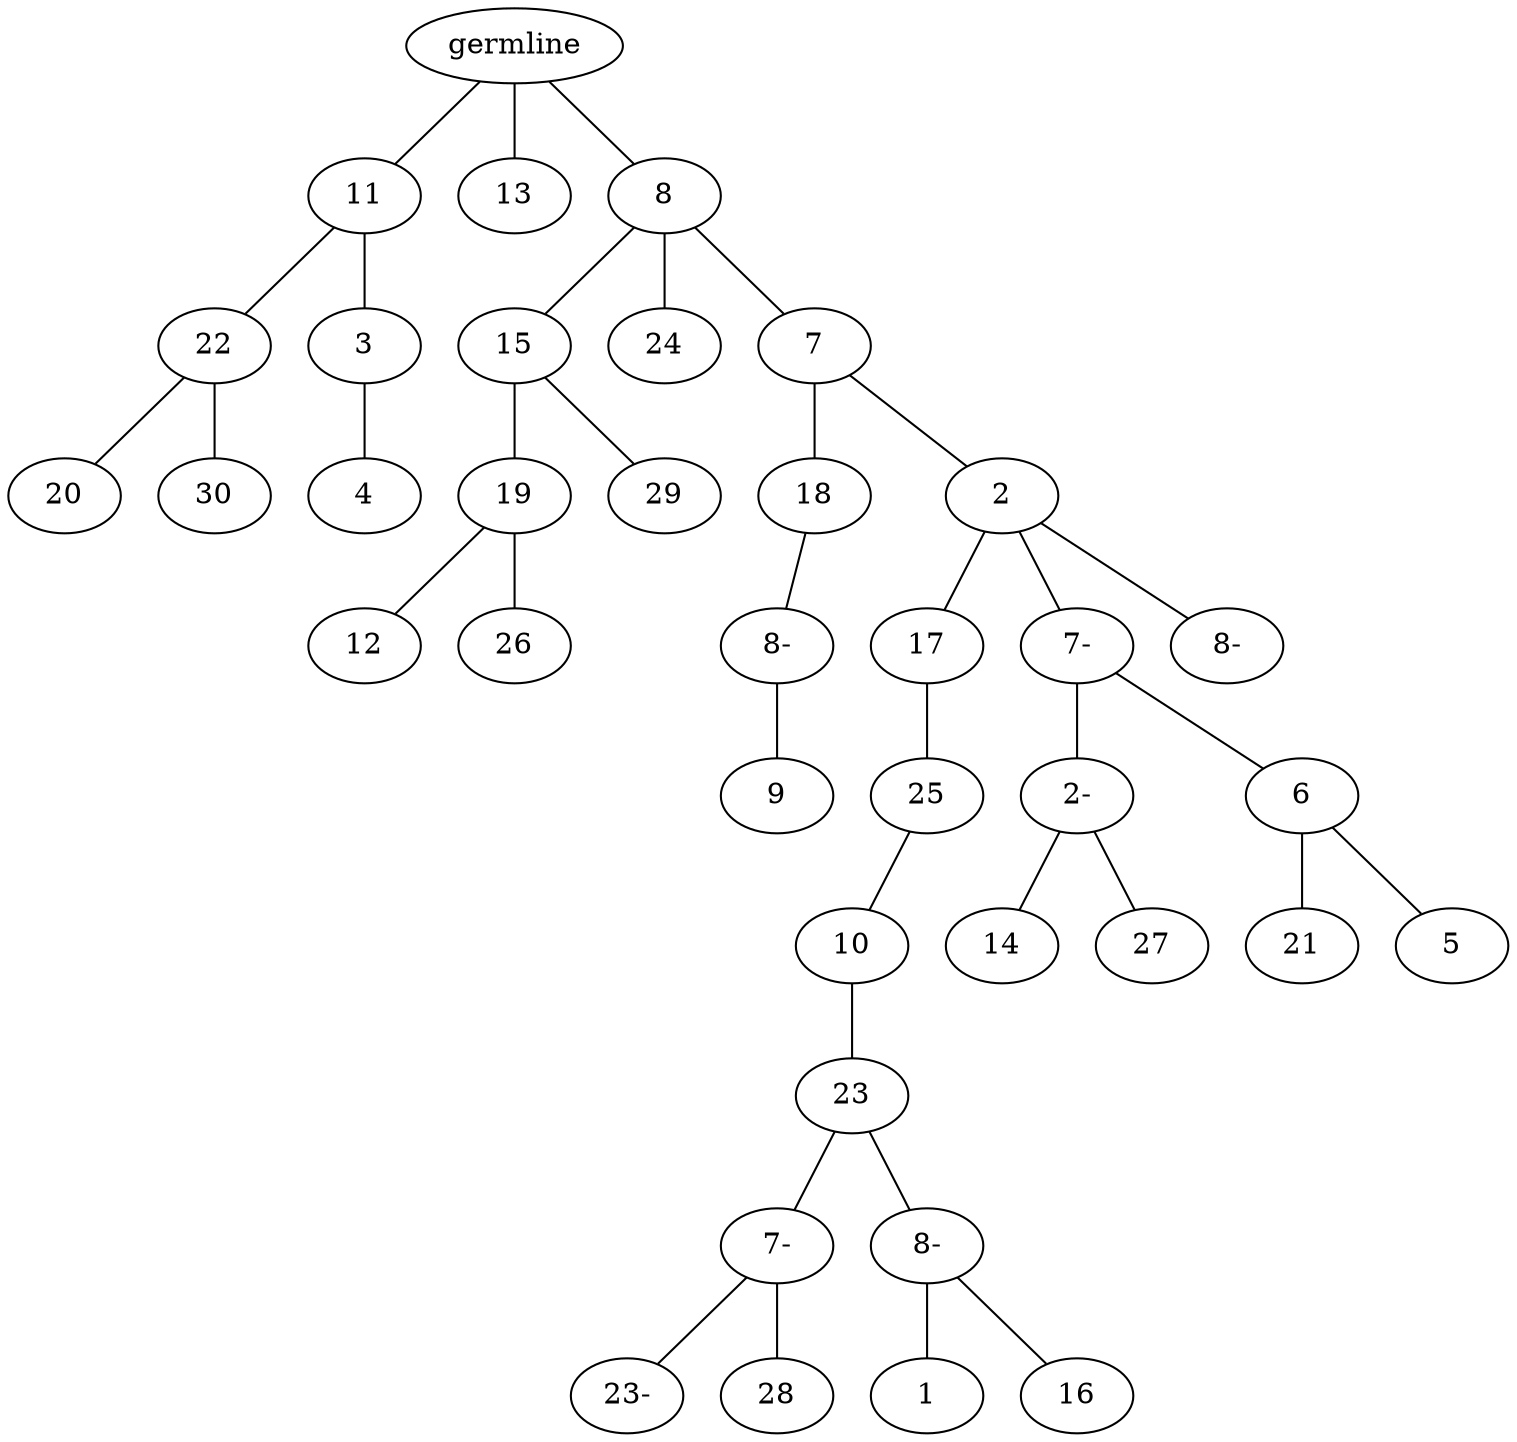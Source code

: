 graph tree {
    "139820846917136" [label="germline"];
    "139820851113456" [label="11"];
    "139820851111248" [label="22"];
    "139820850950496" [label="20"];
    "139820850950448" [label="30"];
    "139820850950832" [label="3"];
    "139820850950976" [label="4"];
    "139820851112832" [label="13"];
    "139820850951552" [label="8"];
    "139820850951456" [label="15"];
    "139820850951600" [label="19"];
    "139820850951888" [label="12"];
    "139820850951312" [label="26"];
    "139820851110576" [label="29"];
    "139820850952848" [label="24"];
    "139820850952128" [label="7"];
    "139820850952416" [label="18"];
    "139820850952464" [label="8-"];
    "139820850953040" [label="9"];
    "139820850953280" [label="2"];
    "139820850952368" [label="17"];
    "139820850953424" [label="25"];
    "139820850953712" [label="10"];
    "139820850954048" [label="23"];
    "139820850954144" [label="7-"];
    "139820851114432" [label="23-"];
    "139820851114240" [label="28"];
    "139820851115248" [label="8-"];
    "139820851114816" [label="1"];
    "139820851114576" [label="16"];
    "139820850954000" [label="7-"];
    "139820850953808" [label="2-"];
    "139820851115392" [label="14"];
    "139820851114144" [label="27"];
    "139820850953760" [label="6"];
    "139820851114912" [label="21"];
    "139820851115104" [label="5"];
    "139820850953088" [label="8-"];
    "139820846917136" -- "139820851113456";
    "139820846917136" -- "139820851112832";
    "139820846917136" -- "139820850951552";
    "139820851113456" -- "139820851111248";
    "139820851113456" -- "139820850950832";
    "139820851111248" -- "139820850950496";
    "139820851111248" -- "139820850950448";
    "139820850950832" -- "139820850950976";
    "139820850951552" -- "139820850951456";
    "139820850951552" -- "139820850952848";
    "139820850951552" -- "139820850952128";
    "139820850951456" -- "139820850951600";
    "139820850951456" -- "139820851110576";
    "139820850951600" -- "139820850951888";
    "139820850951600" -- "139820850951312";
    "139820850952128" -- "139820850952416";
    "139820850952128" -- "139820850953280";
    "139820850952416" -- "139820850952464";
    "139820850952464" -- "139820850953040";
    "139820850953280" -- "139820850952368";
    "139820850953280" -- "139820850954000";
    "139820850953280" -- "139820850953088";
    "139820850952368" -- "139820850953424";
    "139820850953424" -- "139820850953712";
    "139820850953712" -- "139820850954048";
    "139820850954048" -- "139820850954144";
    "139820850954048" -- "139820851115248";
    "139820850954144" -- "139820851114432";
    "139820850954144" -- "139820851114240";
    "139820851115248" -- "139820851114816";
    "139820851115248" -- "139820851114576";
    "139820850954000" -- "139820850953808";
    "139820850954000" -- "139820850953760";
    "139820850953808" -- "139820851115392";
    "139820850953808" -- "139820851114144";
    "139820850953760" -- "139820851114912";
    "139820850953760" -- "139820851115104";
}
